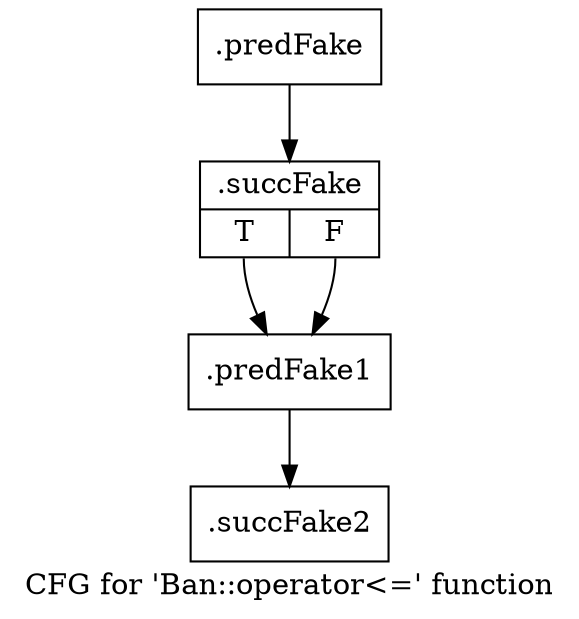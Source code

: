 digraph "CFG for 'Ban::operator\<=' function" {
	label="CFG for 'Ban::operator\<=' function";

	Node0x4e68a30 [shape=record,filename="",linenumber="",label="{.predFake}"];
	Node0x4e68a30 -> Node0x4deb570[ callList="3:91" memoryops="" filename="../../../../../src/ban_s3.h" execusionnum="0"];
	Node0x4deb570 [shape=record,filename="../../../../../src/ban_s3.h",linenumber="91",label="{.succFake|{<s0>T|<s1>F}}"];
	Node0x4deb570:s0 -> Node0x4e68b80;
	Node0x4deb570:s1 -> Node0x4e68b80[ callList="26:91" memoryops="" filename="../../../../../src/ban_s3.h" execusionnum="0"];
	Node0x4e68b80 [shape=record,filename="../../../../../src/ban_s3.h",linenumber="91",label="{.predFake1}"];
	Node0x4e68b80 -> Node0x4deb880[ callList="" memoryops="" filename="../../../../../src/ban_s3.h" execusionnum="0"];
	Node0x4deb880 [shape=record,filename="../../../../../src/ban_s3.h",linenumber="91",label="{.succFake2}"];
}
